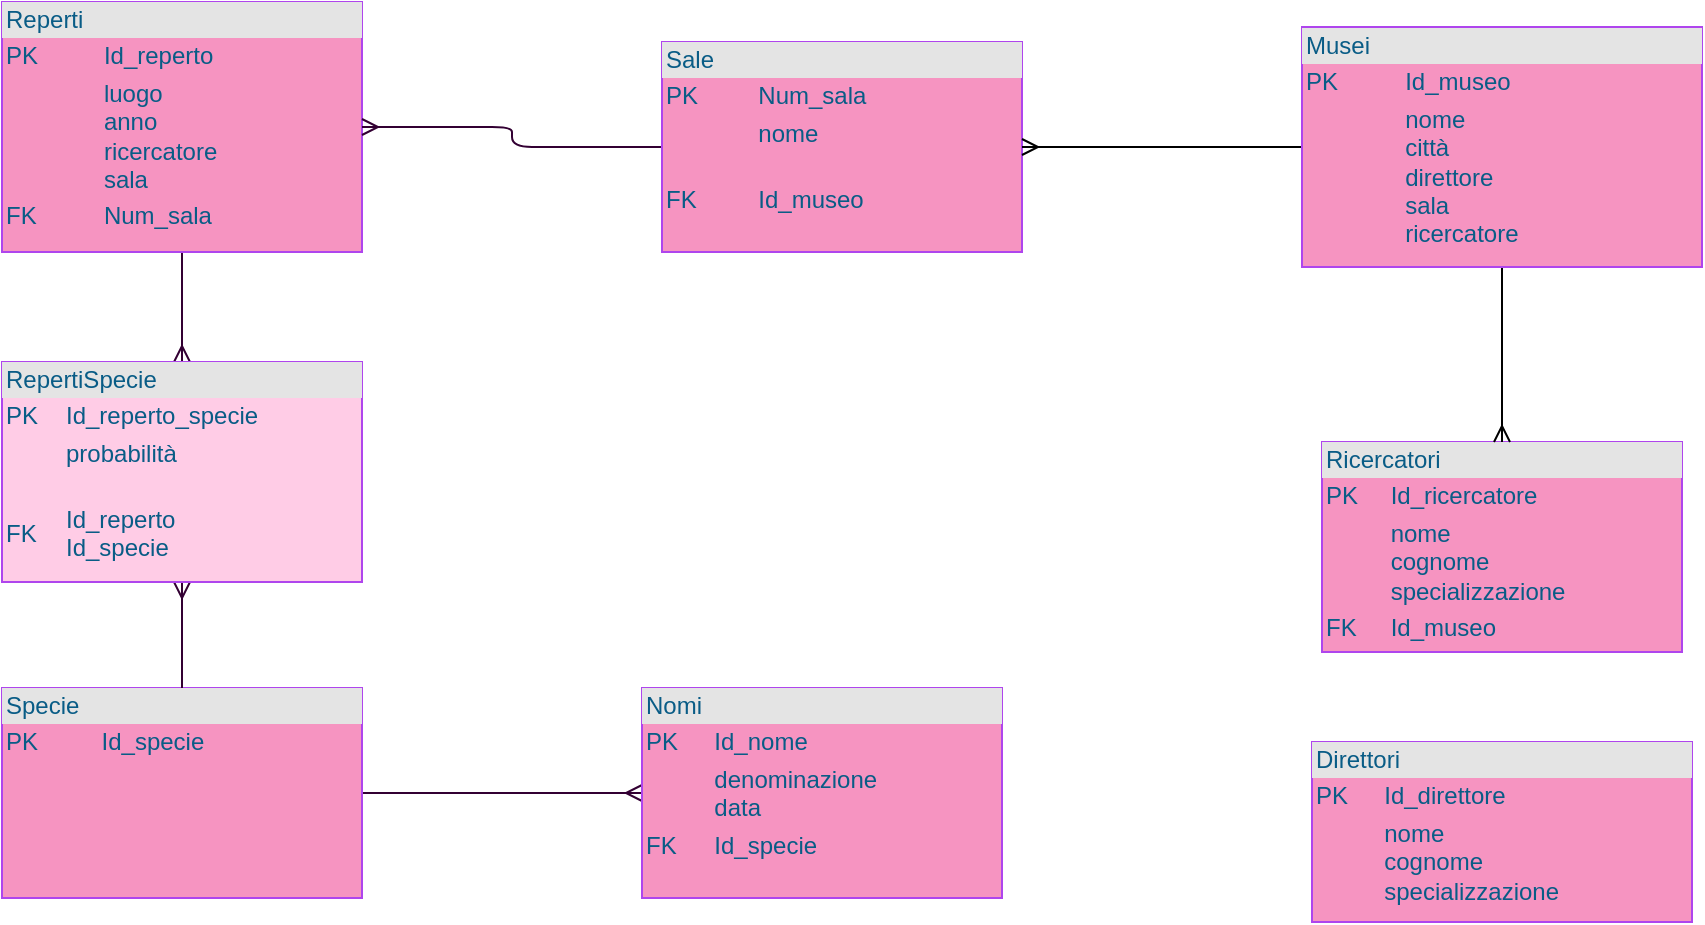 <mxfile version="13.9.7" type="github">
  <diagram name="Page-1" id="e7e014a7-5840-1c2e-5031-d8a46d1fe8dd">
    <mxGraphModel dx="946" dy="614" grid="1" gridSize="10" guides="1" tooltips="1" connect="1" arrows="1" fold="1" page="1" pageScale="1" pageWidth="1169" pageHeight="826" math="0" shadow="0">
      <root>
        <mxCell id="0" />
        <mxCell id="1" parent="0" />
        <mxCell id="fetIM_wL7qm3xEip3_ih-56" style="edgeStyle=orthogonalEdgeStyle;curved=0;rounded=1;sketch=0;orthogonalLoop=1;jettySize=auto;html=1;entryX=0;entryY=0.5;entryDx=0;entryDy=0;fillColor=#F694C1;fontColor=#095C86;endArrow=ERmany;endFill=0;strokeColor=#330033;exitX=1;exitY=0.5;exitDx=0;exitDy=0;" parent="1" source="fetIM_wL7qm3xEip3_ih-53" target="fetIM_wL7qm3xEip3_ih-54" edge="1">
          <mxGeometry relative="1" as="geometry" />
        </mxCell>
        <mxCell id="fetIM_wL7qm3xEip3_ih-58" style="edgeStyle=orthogonalEdgeStyle;curved=0;rounded=1;sketch=0;orthogonalLoop=1;jettySize=auto;html=1;endArrow=ERmany;endFill=0;strokeColor=#330033;fillColor=#F694C1;fontColor=#095C86;exitX=0.5;exitY=1;exitDx=0;exitDy=0;entryX=0.5;entryY=0;entryDx=0;entryDy=0;" parent="1" source="fetIM_wL7qm3xEip3_ih-49" target="fetIM_wL7qm3xEip3_ih-57" edge="1">
          <mxGeometry relative="1" as="geometry">
            <mxPoint x="180" y="240" as="sourcePoint" />
            <mxPoint x="170" y="230" as="targetPoint" />
            <Array as="points" />
          </mxGeometry>
        </mxCell>
        <mxCell id="fetIM_wL7qm3xEip3_ih-49" value="&lt;div style=&quot;box-sizing: border-box ; width: 100% ; background: #e4e4e4 ; padding: 2px&quot;&gt;Reperti&lt;/div&gt;&lt;table style=&quot;width: 100% ; font-size: 1em&quot; cellpadding=&quot;2&quot; cellspacing=&quot;0&quot;&gt;&lt;tbody&gt;&lt;tr&gt;&lt;td&gt;PK&lt;/td&gt;&lt;td&gt;Id_reperto&lt;br&gt;&lt;/td&gt;&lt;/tr&gt;&lt;tr&gt;&lt;td&gt;&lt;br&gt;&lt;/td&gt;&lt;td&gt;luogo&lt;br&gt;anno&lt;br&gt;ricercatore&lt;br&gt;sala&lt;/td&gt;&lt;/tr&gt;&lt;tr&gt;&lt;td&gt;FK&amp;nbsp;&lt;/td&gt;&lt;td&gt;Num_sala&lt;/td&gt;&lt;/tr&gt;&lt;/tbody&gt;&lt;/table&gt;" style="verticalAlign=top;align=left;overflow=fill;html=1;fillColor=#F694C1;strokeColor=#AF45ED;fontColor=#095C86;" parent="1" vertex="1">
          <mxGeometry x="50" y="70" width="180" height="125" as="geometry" />
        </mxCell>
        <mxCell id="fetIM_wL7qm3xEip3_ih-50" value="&lt;div style=&quot;box-sizing: border-box ; width: 100% ; background: #e4e4e4 ; padding: 2px&quot;&gt;Ricercatori&lt;/div&gt;&lt;table style=&quot;width: 100% ; font-size: 1em&quot; cellpadding=&quot;2&quot; cellspacing=&quot;0&quot;&gt;&lt;tbody&gt;&lt;tr&gt;&lt;td&gt;PK&lt;/td&gt;&lt;td&gt;Id_ricercatore&lt;br&gt;&lt;/td&gt;&lt;/tr&gt;&lt;tr&gt;&lt;td&gt;&lt;br&gt;&lt;/td&gt;&lt;td&gt;nome&lt;br&gt;cognome&lt;br&gt;specializzazione&lt;/td&gt;&lt;/tr&gt;&lt;tr&gt;&lt;td&gt;FK&lt;/td&gt;&lt;td&gt;Id_museo&lt;/td&gt;&lt;/tr&gt;&lt;/tbody&gt;&lt;/table&gt;" style="verticalAlign=top;align=left;overflow=fill;html=1;fillColor=#F694C1;fontColor=#095C86;strokeColor=#AF45ED;" parent="1" vertex="1">
          <mxGeometry x="710" y="290" width="180" height="105" as="geometry" />
        </mxCell>
        <mxCell id="fetIM_wL7qm3xEip3_ih-60" style="edgeStyle=orthogonalEdgeStyle;curved=0;rounded=1;sketch=0;orthogonalLoop=1;jettySize=auto;html=1;exitX=0;exitY=0.5;exitDx=0;exitDy=0;entryX=1;entryY=0.5;entryDx=0;entryDy=0;endArrow=ERmany;endFill=0;strokeColor=#330033;fillColor=#F694C1;fontColor=#095C86;" parent="1" source="fetIM_wL7qm3xEip3_ih-51" target="fetIM_wL7qm3xEip3_ih-49" edge="1">
          <mxGeometry relative="1" as="geometry" />
        </mxCell>
        <mxCell id="fetIM_wL7qm3xEip3_ih-51" value="&lt;div style=&quot;box-sizing: border-box ; width: 100% ; background: #e4e4e4 ; padding: 2px&quot;&gt;Sale&lt;/div&gt;&lt;table style=&quot;width: 100% ; font-size: 1em&quot; cellpadding=&quot;2&quot; cellspacing=&quot;0&quot;&gt;&lt;tbody&gt;&lt;tr&gt;&lt;td&gt;PK&lt;/td&gt;&lt;td&gt;Num_sala&lt;/td&gt;&lt;/tr&gt;&lt;tr&gt;&lt;td&gt;&lt;br&gt;&lt;/td&gt;&lt;td&gt;nome&lt;/td&gt;&lt;/tr&gt;&lt;tr&gt;&lt;td&gt;FK&lt;/td&gt;&lt;td&gt;&lt;br&gt;Id_museo&lt;br&gt;&lt;br&gt;&lt;/td&gt;&lt;/tr&gt;&lt;/tbody&gt;&lt;/table&gt;" style="verticalAlign=top;align=left;overflow=fill;html=1;fillColor=#F694C1;strokeColor=#AF45ED;fontColor=#095C86;" parent="1" vertex="1">
          <mxGeometry x="380" y="90" width="180" height="105" as="geometry" />
        </mxCell>
        <mxCell id="J6SQIUYGpwcaE3tfgoB5-7" style="edgeStyle=orthogonalEdgeStyle;rounded=0;orthogonalLoop=1;jettySize=auto;html=1;entryX=0.5;entryY=0;entryDx=0;entryDy=0;endArrow=ERmany;endFill=0;fontColor=#095C86;" edge="1" parent="1" source="fetIM_wL7qm3xEip3_ih-52" target="fetIM_wL7qm3xEip3_ih-50">
          <mxGeometry relative="1" as="geometry" />
        </mxCell>
        <mxCell id="J6SQIUYGpwcaE3tfgoB5-8" style="edgeStyle=orthogonalEdgeStyle;rounded=0;orthogonalLoop=1;jettySize=auto;html=1;entryX=1;entryY=0.5;entryDx=0;entryDy=0;endArrow=ERmany;endFill=0;fontColor=#095C86;" edge="1" parent="1" source="fetIM_wL7qm3xEip3_ih-52" target="fetIM_wL7qm3xEip3_ih-51">
          <mxGeometry relative="1" as="geometry" />
        </mxCell>
        <mxCell id="fetIM_wL7qm3xEip3_ih-52" value="&lt;div style=&quot;box-sizing: border-box ; width: 100% ; background: #e4e4e4 ; padding: 2px&quot;&gt;Musei&lt;/div&gt;&lt;table style=&quot;width: 100% ; font-size: 1em&quot; cellpadding=&quot;2&quot; cellspacing=&quot;0&quot;&gt;&lt;tbody&gt;&lt;tr&gt;&lt;td&gt;PK&lt;/td&gt;&lt;td&gt;Id_museo&lt;br&gt;&lt;/td&gt;&lt;/tr&gt;&lt;tr&gt;&lt;td&gt;&lt;br&gt;&lt;/td&gt;&lt;td&gt;nome&lt;br&gt;città&lt;br&gt;direttore&lt;br&gt;sala&lt;br&gt;ricercatore&lt;/td&gt;&lt;/tr&gt;&lt;tr&gt;&lt;td&gt;&lt;br&gt;&lt;/td&gt;&lt;td&gt;&lt;/td&gt;&lt;/tr&gt;&lt;/tbody&gt;&lt;/table&gt;" style="verticalAlign=top;align=left;overflow=fill;html=1;strokeColor=#AF45ED;fillColor=#F694C1;fontColor=#095C86;" parent="1" vertex="1">
          <mxGeometry x="700" y="82.5" width="200" height="120" as="geometry" />
        </mxCell>
        <mxCell id="fetIM_wL7qm3xEip3_ih-53" value="&lt;div style=&quot;box-sizing: border-box ; width: 100% ; background: #e4e4e4 ; padding: 2px&quot;&gt;Specie&lt;/div&gt;&lt;table style=&quot;width: 100% ; font-size: 1em&quot; cellpadding=&quot;2&quot; cellspacing=&quot;0&quot;&gt;&lt;tbody&gt;&lt;tr&gt;&lt;td&gt;PK&lt;/td&gt;&lt;td&gt;Id_specie&lt;/td&gt;&lt;/tr&gt;&lt;tr&gt;&lt;td&gt;&lt;br&gt;&lt;/td&gt;&lt;td&gt;&lt;br&gt;&lt;/td&gt;&lt;/tr&gt;&lt;tr&gt;&lt;td&gt;&lt;br&gt;&lt;/td&gt;&lt;td&gt;&lt;/td&gt;&lt;/tr&gt;&lt;/tbody&gt;&lt;/table&gt;" style="verticalAlign=top;align=left;overflow=fill;html=1;fillColor=#F694C1;strokeColor=#AF45ED;fontColor=#095C86;" parent="1" vertex="1">
          <mxGeometry x="50" y="413" width="180" height="105" as="geometry" />
        </mxCell>
        <mxCell id="fetIM_wL7qm3xEip3_ih-54" value="&lt;div style=&quot;box-sizing: border-box ; width: 100% ; background: #e4e4e4 ; padding: 2px&quot;&gt;Nomi&lt;/div&gt;&lt;table style=&quot;width: 100% ; font-size: 1em&quot; cellpadding=&quot;2&quot; cellspacing=&quot;0&quot;&gt;&lt;tbody&gt;&lt;tr&gt;&lt;td&gt;PK&lt;/td&gt;&lt;td&gt;Id_nome&lt;br&gt;&lt;/td&gt;&lt;/tr&gt;&lt;tr&gt;&lt;td&gt;&lt;br&gt;&lt;/td&gt;&lt;td&gt;denominazione&lt;br&gt;data&lt;/td&gt;&lt;/tr&gt;&lt;tr&gt;&lt;td&gt;FK&lt;/td&gt;&lt;td&gt;Id_specie&lt;/td&gt;&lt;/tr&gt;&lt;/tbody&gt;&lt;/table&gt;" style="verticalAlign=top;align=left;overflow=fill;html=1;fillColor=#F694C1;strokeColor=#AF45ED;fontColor=#095C86;" parent="1" vertex="1">
          <mxGeometry x="370" y="413" width="180" height="105" as="geometry" />
        </mxCell>
        <mxCell id="fetIM_wL7qm3xEip3_ih-59" style="edgeStyle=orthogonalEdgeStyle;curved=0;rounded=1;sketch=0;orthogonalLoop=1;jettySize=auto;html=1;exitX=0.5;exitY=0;exitDx=0;exitDy=0;endArrow=ERmany;endFill=0;strokeColor=#330033;fillColor=#F694C1;fontColor=#095C86;entryX=0.5;entryY=1;entryDx=0;entryDy=0;" parent="1" source="fetIM_wL7qm3xEip3_ih-53" target="fetIM_wL7qm3xEip3_ih-57" edge="1">
          <mxGeometry relative="1" as="geometry">
            <mxPoint x="190" y="390" as="targetPoint" />
          </mxGeometry>
        </mxCell>
        <mxCell id="fetIM_wL7qm3xEip3_ih-57" value="&lt;div style=&quot;box-sizing: border-box ; width: 100% ; background: #e4e4e4 ; padding: 2px&quot;&gt;RepertiSpecie&lt;/div&gt;&lt;table style=&quot;width: 100% ; font-size: 1em&quot; cellpadding=&quot;2&quot; cellspacing=&quot;0&quot;&gt;&lt;tbody&gt;&lt;tr&gt;&lt;td&gt;PK&lt;/td&gt;&lt;td&gt;Id_reperto_specie&lt;/td&gt;&lt;/tr&gt;&lt;tr&gt;&lt;td&gt;&lt;br&gt;&lt;/td&gt;&lt;td&gt;probabilità&lt;br&gt;&lt;br&gt;&lt;/td&gt;&lt;/tr&gt;&lt;tr&gt;&lt;td&gt;FK&lt;/td&gt;&lt;td&gt;Id_reperto&amp;nbsp;&lt;br&gt;Id_specie&lt;/td&gt;&lt;/tr&gt;&lt;/tbody&gt;&lt;/table&gt;" style="verticalAlign=top;align=left;overflow=fill;html=1;strokeColor=#AF45ED;fontColor=#095C86;fillColor=#FFCCE6;" parent="1" vertex="1">
          <mxGeometry x="50" y="250" width="180" height="110" as="geometry" />
        </mxCell>
        <mxCell id="J6SQIUYGpwcaE3tfgoB5-5" value="&lt;div style=&quot;box-sizing: border-box ; width: 100% ; background: #e4e4e4 ; padding: 2px&quot;&gt;Direttori&lt;/div&gt;&lt;table style=&quot;width: 100% ; font-size: 1em&quot; cellpadding=&quot;2&quot; cellspacing=&quot;0&quot;&gt;&lt;tbody&gt;&lt;tr&gt;&lt;td&gt;PK&lt;/td&gt;&lt;td&gt;Id_direttore&lt;/td&gt;&lt;/tr&gt;&lt;tr&gt;&lt;td&gt;&lt;br&gt;&lt;/td&gt;&lt;td&gt;nome&lt;br&gt;cognome&lt;br&gt;specializzazione&lt;/td&gt;&lt;/tr&gt;&lt;/tbody&gt;&lt;/table&gt;" style="verticalAlign=top;align=left;overflow=fill;html=1;fillColor=#F694C1;strokeColor=#AF45ED;fontColor=#095C86;" vertex="1" parent="1">
          <mxGeometry x="705" y="440" width="190" height="90" as="geometry" />
        </mxCell>
      </root>
    </mxGraphModel>
  </diagram>
</mxfile>
